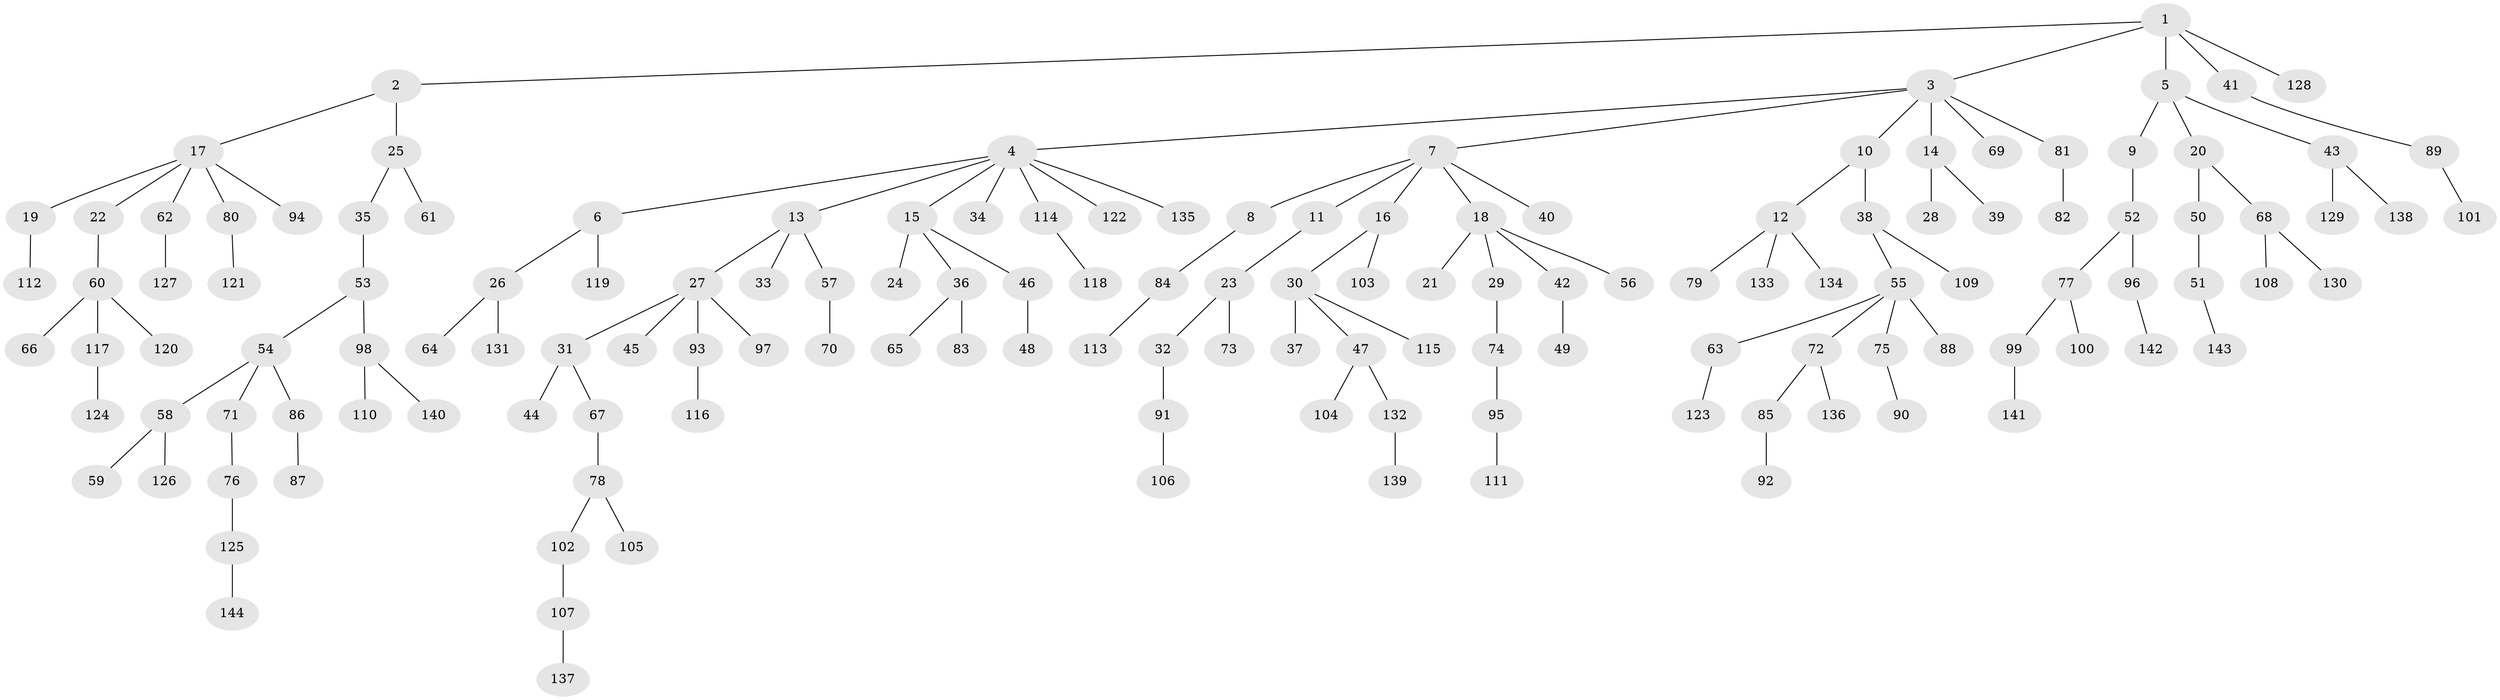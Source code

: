 // coarse degree distribution, {5: 0.042105263157894736, 3: 0.09473684210526316, 11: 0.010526315789473684, 10: 0.010526315789473684, 2: 0.25263157894736843, 4: 0.021052631578947368, 6: 0.021052631578947368, 1: 0.5473684210526316}
// Generated by graph-tools (version 1.1) at 2025/24/03/03/25 07:24:06]
// undirected, 144 vertices, 143 edges
graph export_dot {
graph [start="1"]
  node [color=gray90,style=filled];
  1;
  2;
  3;
  4;
  5;
  6;
  7;
  8;
  9;
  10;
  11;
  12;
  13;
  14;
  15;
  16;
  17;
  18;
  19;
  20;
  21;
  22;
  23;
  24;
  25;
  26;
  27;
  28;
  29;
  30;
  31;
  32;
  33;
  34;
  35;
  36;
  37;
  38;
  39;
  40;
  41;
  42;
  43;
  44;
  45;
  46;
  47;
  48;
  49;
  50;
  51;
  52;
  53;
  54;
  55;
  56;
  57;
  58;
  59;
  60;
  61;
  62;
  63;
  64;
  65;
  66;
  67;
  68;
  69;
  70;
  71;
  72;
  73;
  74;
  75;
  76;
  77;
  78;
  79;
  80;
  81;
  82;
  83;
  84;
  85;
  86;
  87;
  88;
  89;
  90;
  91;
  92;
  93;
  94;
  95;
  96;
  97;
  98;
  99;
  100;
  101;
  102;
  103;
  104;
  105;
  106;
  107;
  108;
  109;
  110;
  111;
  112;
  113;
  114;
  115;
  116;
  117;
  118;
  119;
  120;
  121;
  122;
  123;
  124;
  125;
  126;
  127;
  128;
  129;
  130;
  131;
  132;
  133;
  134;
  135;
  136;
  137;
  138;
  139;
  140;
  141;
  142;
  143;
  144;
  1 -- 2;
  1 -- 3;
  1 -- 5;
  1 -- 41;
  1 -- 128;
  2 -- 17;
  2 -- 25;
  3 -- 4;
  3 -- 7;
  3 -- 10;
  3 -- 14;
  3 -- 69;
  3 -- 81;
  4 -- 6;
  4 -- 13;
  4 -- 15;
  4 -- 34;
  4 -- 114;
  4 -- 122;
  4 -- 135;
  5 -- 9;
  5 -- 20;
  5 -- 43;
  6 -- 26;
  6 -- 119;
  7 -- 8;
  7 -- 11;
  7 -- 16;
  7 -- 18;
  7 -- 40;
  8 -- 84;
  9 -- 52;
  10 -- 12;
  10 -- 38;
  11 -- 23;
  12 -- 79;
  12 -- 133;
  12 -- 134;
  13 -- 27;
  13 -- 33;
  13 -- 57;
  14 -- 28;
  14 -- 39;
  15 -- 24;
  15 -- 36;
  15 -- 46;
  16 -- 30;
  16 -- 103;
  17 -- 19;
  17 -- 22;
  17 -- 62;
  17 -- 80;
  17 -- 94;
  18 -- 21;
  18 -- 29;
  18 -- 42;
  18 -- 56;
  19 -- 112;
  20 -- 50;
  20 -- 68;
  22 -- 60;
  23 -- 32;
  23 -- 73;
  25 -- 35;
  25 -- 61;
  26 -- 64;
  26 -- 131;
  27 -- 31;
  27 -- 45;
  27 -- 93;
  27 -- 97;
  29 -- 74;
  30 -- 37;
  30 -- 47;
  30 -- 115;
  31 -- 44;
  31 -- 67;
  32 -- 91;
  35 -- 53;
  36 -- 65;
  36 -- 83;
  38 -- 55;
  38 -- 109;
  41 -- 89;
  42 -- 49;
  43 -- 129;
  43 -- 138;
  46 -- 48;
  47 -- 104;
  47 -- 132;
  50 -- 51;
  51 -- 143;
  52 -- 77;
  52 -- 96;
  53 -- 54;
  53 -- 98;
  54 -- 58;
  54 -- 71;
  54 -- 86;
  55 -- 63;
  55 -- 72;
  55 -- 75;
  55 -- 88;
  57 -- 70;
  58 -- 59;
  58 -- 126;
  60 -- 66;
  60 -- 117;
  60 -- 120;
  62 -- 127;
  63 -- 123;
  67 -- 78;
  68 -- 108;
  68 -- 130;
  71 -- 76;
  72 -- 85;
  72 -- 136;
  74 -- 95;
  75 -- 90;
  76 -- 125;
  77 -- 99;
  77 -- 100;
  78 -- 102;
  78 -- 105;
  80 -- 121;
  81 -- 82;
  84 -- 113;
  85 -- 92;
  86 -- 87;
  89 -- 101;
  91 -- 106;
  93 -- 116;
  95 -- 111;
  96 -- 142;
  98 -- 110;
  98 -- 140;
  99 -- 141;
  102 -- 107;
  107 -- 137;
  114 -- 118;
  117 -- 124;
  125 -- 144;
  132 -- 139;
}
